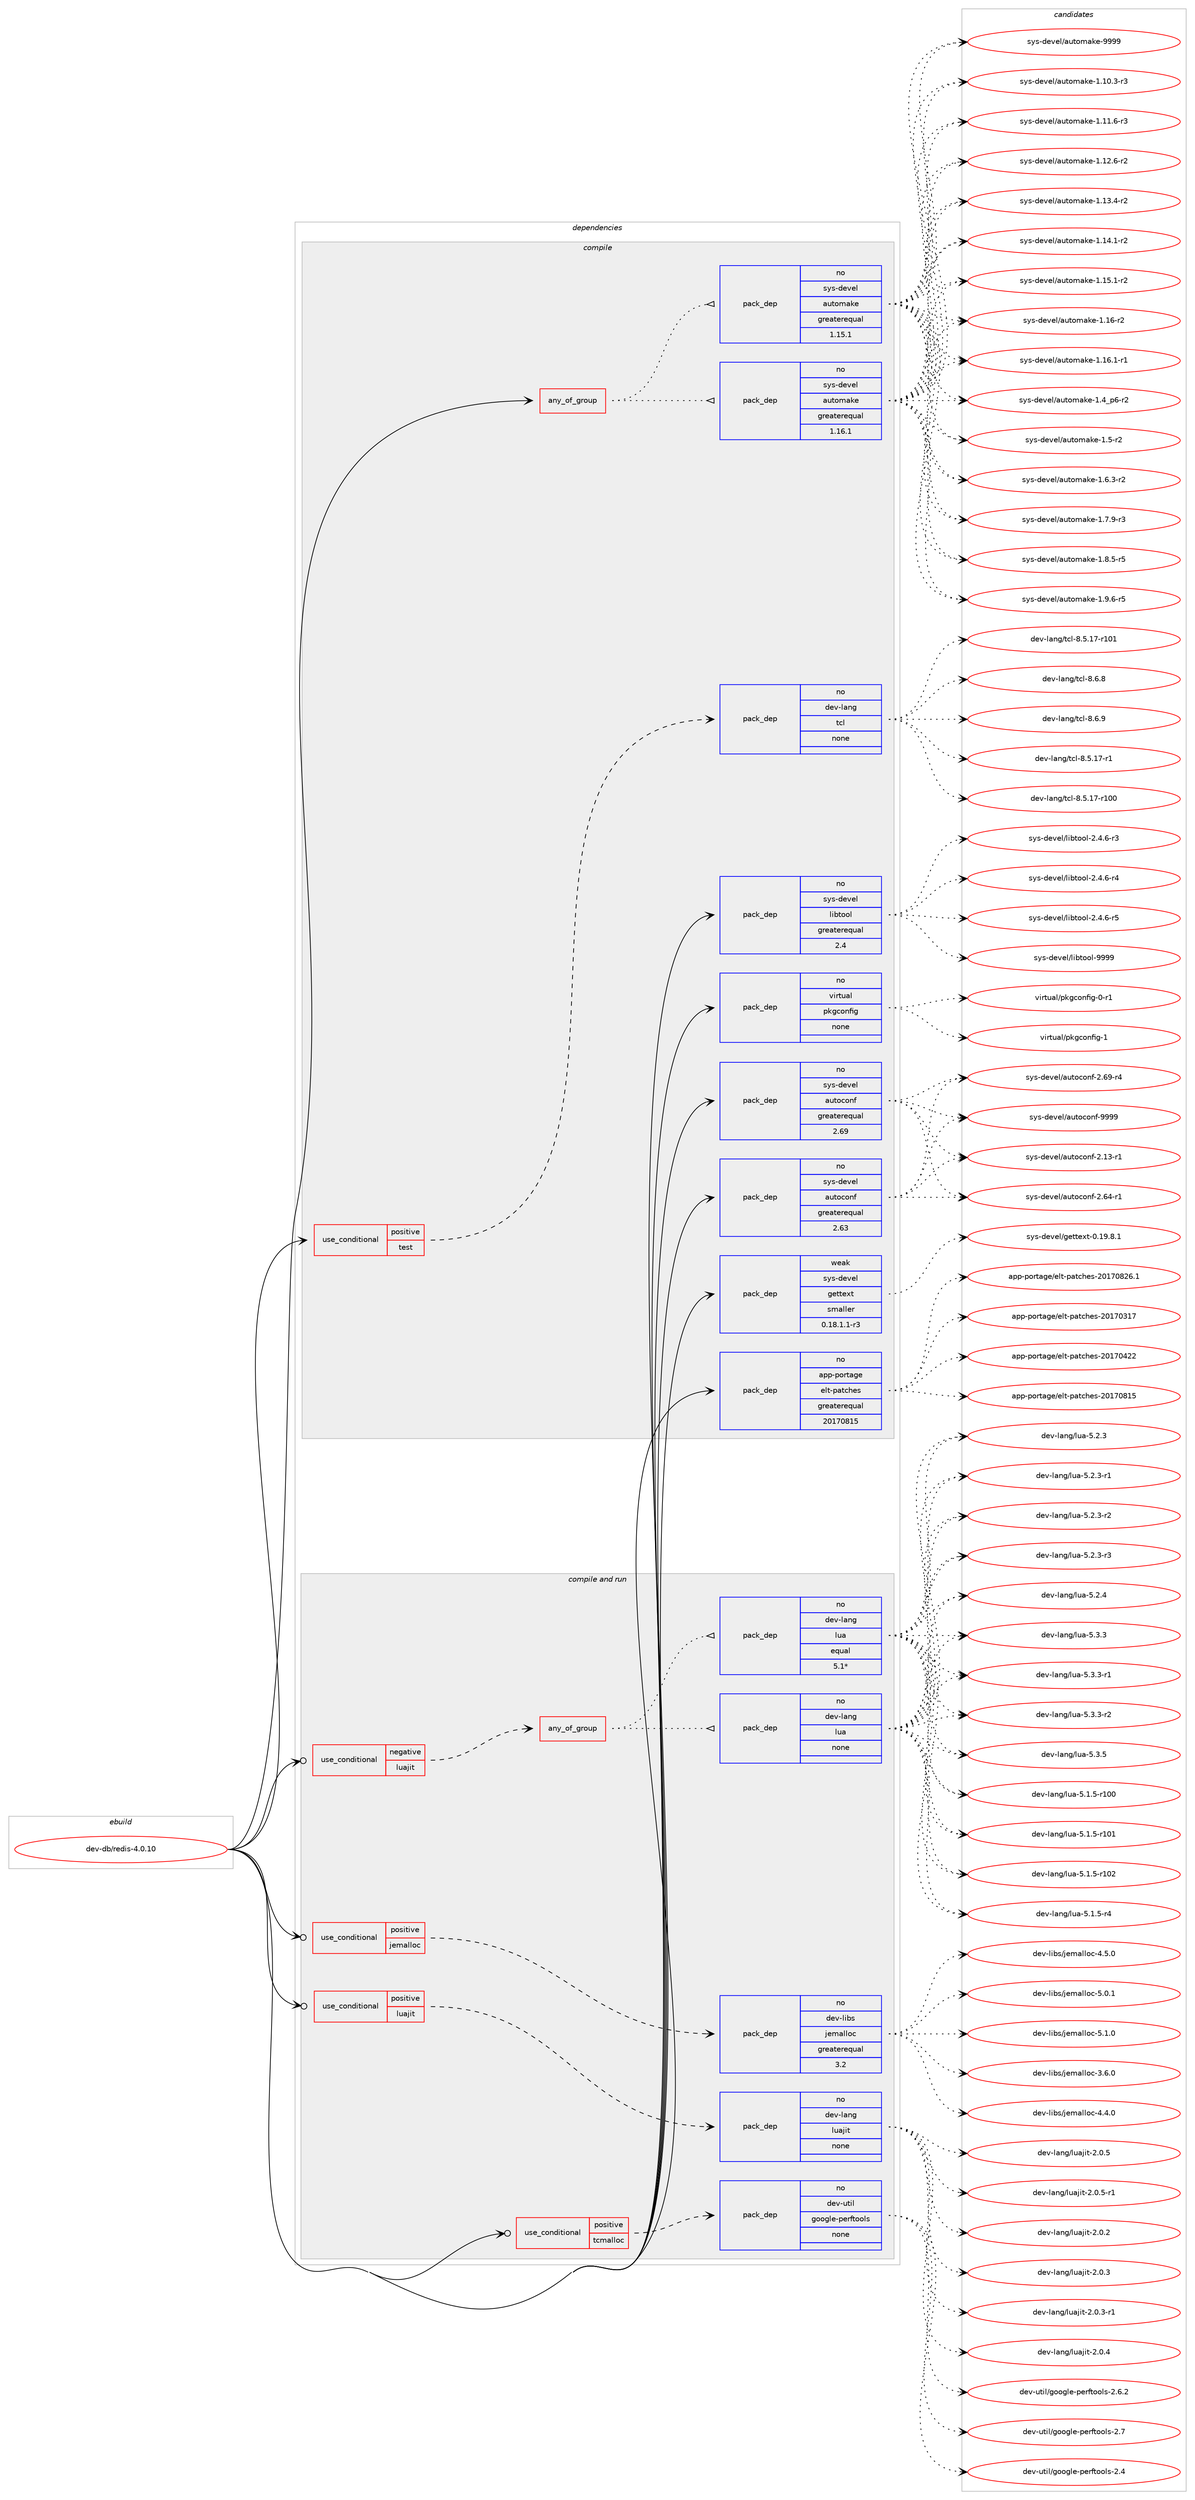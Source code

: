 digraph prolog {

# *************
# Graph options
# *************

newrank=true;
concentrate=true;
compound=true;
graph [rankdir=LR,fontname=Helvetica,fontsize=10,ranksep=1.5];#, ranksep=2.5, nodesep=0.2];
edge  [arrowhead=vee];
node  [fontname=Helvetica,fontsize=10];

# **********
# The ebuild
# **********

subgraph cluster_leftcol {
color=gray;
rank=same;
label=<<i>ebuild</i>>;
id [label="dev-db/redis-4.0.10", color=red, width=4, href="../dev-db/redis-4.0.10.svg"];
}

# ****************
# The dependencies
# ****************

subgraph cluster_midcol {
color=gray;
label=<<i>dependencies</i>>;
subgraph cluster_compile {
fillcolor="#eeeeee";
style=filled;
label=<<i>compile</i>>;
subgraph any20418 {
dependency1322651 [label=<<TABLE BORDER="0" CELLBORDER="1" CELLSPACING="0" CELLPADDING="4"><TR><TD CELLPADDING="10">any_of_group</TD></TR></TABLE>>, shape=none, color=red];subgraph pack943663 {
dependency1322652 [label=<<TABLE BORDER="0" CELLBORDER="1" CELLSPACING="0" CELLPADDING="4" WIDTH="220"><TR><TD ROWSPAN="6" CELLPADDING="30">pack_dep</TD></TR><TR><TD WIDTH="110">no</TD></TR><TR><TD>sys-devel</TD></TR><TR><TD>automake</TD></TR><TR><TD>greaterequal</TD></TR><TR><TD>1.16.1</TD></TR></TABLE>>, shape=none, color=blue];
}
dependency1322651:e -> dependency1322652:w [weight=20,style="dotted",arrowhead="oinv"];
subgraph pack943664 {
dependency1322653 [label=<<TABLE BORDER="0" CELLBORDER="1" CELLSPACING="0" CELLPADDING="4" WIDTH="220"><TR><TD ROWSPAN="6" CELLPADDING="30">pack_dep</TD></TR><TR><TD WIDTH="110">no</TD></TR><TR><TD>sys-devel</TD></TR><TR><TD>automake</TD></TR><TR><TD>greaterequal</TD></TR><TR><TD>1.15.1</TD></TR></TABLE>>, shape=none, color=blue];
}
dependency1322651:e -> dependency1322653:w [weight=20,style="dotted",arrowhead="oinv"];
}
id:e -> dependency1322651:w [weight=20,style="solid",arrowhead="vee"];
subgraph cond358018 {
dependency1322654 [label=<<TABLE BORDER="0" CELLBORDER="1" CELLSPACING="0" CELLPADDING="4"><TR><TD ROWSPAN="3" CELLPADDING="10">use_conditional</TD></TR><TR><TD>positive</TD></TR><TR><TD>test</TD></TR></TABLE>>, shape=none, color=red];
subgraph pack943665 {
dependency1322655 [label=<<TABLE BORDER="0" CELLBORDER="1" CELLSPACING="0" CELLPADDING="4" WIDTH="220"><TR><TD ROWSPAN="6" CELLPADDING="30">pack_dep</TD></TR><TR><TD WIDTH="110">no</TD></TR><TR><TD>dev-lang</TD></TR><TR><TD>tcl</TD></TR><TR><TD>none</TD></TR><TR><TD></TD></TR></TABLE>>, shape=none, color=blue];
}
dependency1322654:e -> dependency1322655:w [weight=20,style="dashed",arrowhead="vee"];
}
id:e -> dependency1322654:w [weight=20,style="solid",arrowhead="vee"];
subgraph pack943666 {
dependency1322656 [label=<<TABLE BORDER="0" CELLBORDER="1" CELLSPACING="0" CELLPADDING="4" WIDTH="220"><TR><TD ROWSPAN="6" CELLPADDING="30">pack_dep</TD></TR><TR><TD WIDTH="110">no</TD></TR><TR><TD>app-portage</TD></TR><TR><TD>elt-patches</TD></TR><TR><TD>greaterequal</TD></TR><TR><TD>20170815</TD></TR></TABLE>>, shape=none, color=blue];
}
id:e -> dependency1322656:w [weight=20,style="solid",arrowhead="vee"];
subgraph pack943667 {
dependency1322657 [label=<<TABLE BORDER="0" CELLBORDER="1" CELLSPACING="0" CELLPADDING="4" WIDTH="220"><TR><TD ROWSPAN="6" CELLPADDING="30">pack_dep</TD></TR><TR><TD WIDTH="110">no</TD></TR><TR><TD>sys-devel</TD></TR><TR><TD>autoconf</TD></TR><TR><TD>greaterequal</TD></TR><TR><TD>2.63</TD></TR></TABLE>>, shape=none, color=blue];
}
id:e -> dependency1322657:w [weight=20,style="solid",arrowhead="vee"];
subgraph pack943668 {
dependency1322658 [label=<<TABLE BORDER="0" CELLBORDER="1" CELLSPACING="0" CELLPADDING="4" WIDTH="220"><TR><TD ROWSPAN="6" CELLPADDING="30">pack_dep</TD></TR><TR><TD WIDTH="110">no</TD></TR><TR><TD>sys-devel</TD></TR><TR><TD>autoconf</TD></TR><TR><TD>greaterequal</TD></TR><TR><TD>2.69</TD></TR></TABLE>>, shape=none, color=blue];
}
id:e -> dependency1322658:w [weight=20,style="solid",arrowhead="vee"];
subgraph pack943669 {
dependency1322659 [label=<<TABLE BORDER="0" CELLBORDER="1" CELLSPACING="0" CELLPADDING="4" WIDTH="220"><TR><TD ROWSPAN="6" CELLPADDING="30">pack_dep</TD></TR><TR><TD WIDTH="110">no</TD></TR><TR><TD>sys-devel</TD></TR><TR><TD>libtool</TD></TR><TR><TD>greaterequal</TD></TR><TR><TD>2.4</TD></TR></TABLE>>, shape=none, color=blue];
}
id:e -> dependency1322659:w [weight=20,style="solid",arrowhead="vee"];
subgraph pack943670 {
dependency1322660 [label=<<TABLE BORDER="0" CELLBORDER="1" CELLSPACING="0" CELLPADDING="4" WIDTH="220"><TR><TD ROWSPAN="6" CELLPADDING="30">pack_dep</TD></TR><TR><TD WIDTH="110">no</TD></TR><TR><TD>virtual</TD></TR><TR><TD>pkgconfig</TD></TR><TR><TD>none</TD></TR><TR><TD></TD></TR></TABLE>>, shape=none, color=blue];
}
id:e -> dependency1322660:w [weight=20,style="solid",arrowhead="vee"];
subgraph pack943671 {
dependency1322661 [label=<<TABLE BORDER="0" CELLBORDER="1" CELLSPACING="0" CELLPADDING="4" WIDTH="220"><TR><TD ROWSPAN="6" CELLPADDING="30">pack_dep</TD></TR><TR><TD WIDTH="110">weak</TD></TR><TR><TD>sys-devel</TD></TR><TR><TD>gettext</TD></TR><TR><TD>smaller</TD></TR><TR><TD>0.18.1.1-r3</TD></TR></TABLE>>, shape=none, color=blue];
}
id:e -> dependency1322661:w [weight=20,style="solid",arrowhead="vee"];
}
subgraph cluster_compileandrun {
fillcolor="#eeeeee";
style=filled;
label=<<i>compile and run</i>>;
subgraph cond358019 {
dependency1322662 [label=<<TABLE BORDER="0" CELLBORDER="1" CELLSPACING="0" CELLPADDING="4"><TR><TD ROWSPAN="3" CELLPADDING="10">use_conditional</TD></TR><TR><TD>negative</TD></TR><TR><TD>luajit</TD></TR></TABLE>>, shape=none, color=red];
subgraph any20419 {
dependency1322663 [label=<<TABLE BORDER="0" CELLBORDER="1" CELLSPACING="0" CELLPADDING="4"><TR><TD CELLPADDING="10">any_of_group</TD></TR></TABLE>>, shape=none, color=red];subgraph pack943672 {
dependency1322664 [label=<<TABLE BORDER="0" CELLBORDER="1" CELLSPACING="0" CELLPADDING="4" WIDTH="220"><TR><TD ROWSPAN="6" CELLPADDING="30">pack_dep</TD></TR><TR><TD WIDTH="110">no</TD></TR><TR><TD>dev-lang</TD></TR><TR><TD>lua</TD></TR><TR><TD>none</TD></TR><TR><TD></TD></TR></TABLE>>, shape=none, color=blue];
}
dependency1322663:e -> dependency1322664:w [weight=20,style="dotted",arrowhead="oinv"];
subgraph pack943673 {
dependency1322665 [label=<<TABLE BORDER="0" CELLBORDER="1" CELLSPACING="0" CELLPADDING="4" WIDTH="220"><TR><TD ROWSPAN="6" CELLPADDING="30">pack_dep</TD></TR><TR><TD WIDTH="110">no</TD></TR><TR><TD>dev-lang</TD></TR><TR><TD>lua</TD></TR><TR><TD>equal</TD></TR><TR><TD>5.1*</TD></TR></TABLE>>, shape=none, color=blue];
}
dependency1322663:e -> dependency1322665:w [weight=20,style="dotted",arrowhead="oinv"];
}
dependency1322662:e -> dependency1322663:w [weight=20,style="dashed",arrowhead="vee"];
}
id:e -> dependency1322662:w [weight=20,style="solid",arrowhead="odotvee"];
subgraph cond358020 {
dependency1322666 [label=<<TABLE BORDER="0" CELLBORDER="1" CELLSPACING="0" CELLPADDING="4"><TR><TD ROWSPAN="3" CELLPADDING="10">use_conditional</TD></TR><TR><TD>positive</TD></TR><TR><TD>jemalloc</TD></TR></TABLE>>, shape=none, color=red];
subgraph pack943674 {
dependency1322667 [label=<<TABLE BORDER="0" CELLBORDER="1" CELLSPACING="0" CELLPADDING="4" WIDTH="220"><TR><TD ROWSPAN="6" CELLPADDING="30">pack_dep</TD></TR><TR><TD WIDTH="110">no</TD></TR><TR><TD>dev-libs</TD></TR><TR><TD>jemalloc</TD></TR><TR><TD>greaterequal</TD></TR><TR><TD>3.2</TD></TR></TABLE>>, shape=none, color=blue];
}
dependency1322666:e -> dependency1322667:w [weight=20,style="dashed",arrowhead="vee"];
}
id:e -> dependency1322666:w [weight=20,style="solid",arrowhead="odotvee"];
subgraph cond358021 {
dependency1322668 [label=<<TABLE BORDER="0" CELLBORDER="1" CELLSPACING="0" CELLPADDING="4"><TR><TD ROWSPAN="3" CELLPADDING="10">use_conditional</TD></TR><TR><TD>positive</TD></TR><TR><TD>luajit</TD></TR></TABLE>>, shape=none, color=red];
subgraph pack943675 {
dependency1322669 [label=<<TABLE BORDER="0" CELLBORDER="1" CELLSPACING="0" CELLPADDING="4" WIDTH="220"><TR><TD ROWSPAN="6" CELLPADDING="30">pack_dep</TD></TR><TR><TD WIDTH="110">no</TD></TR><TR><TD>dev-lang</TD></TR><TR><TD>luajit</TD></TR><TR><TD>none</TD></TR><TR><TD></TD></TR></TABLE>>, shape=none, color=blue];
}
dependency1322668:e -> dependency1322669:w [weight=20,style="dashed",arrowhead="vee"];
}
id:e -> dependency1322668:w [weight=20,style="solid",arrowhead="odotvee"];
subgraph cond358022 {
dependency1322670 [label=<<TABLE BORDER="0" CELLBORDER="1" CELLSPACING="0" CELLPADDING="4"><TR><TD ROWSPAN="3" CELLPADDING="10">use_conditional</TD></TR><TR><TD>positive</TD></TR><TR><TD>tcmalloc</TD></TR></TABLE>>, shape=none, color=red];
subgraph pack943676 {
dependency1322671 [label=<<TABLE BORDER="0" CELLBORDER="1" CELLSPACING="0" CELLPADDING="4" WIDTH="220"><TR><TD ROWSPAN="6" CELLPADDING="30">pack_dep</TD></TR><TR><TD WIDTH="110">no</TD></TR><TR><TD>dev-util</TD></TR><TR><TD>google-perftools</TD></TR><TR><TD>none</TD></TR><TR><TD></TD></TR></TABLE>>, shape=none, color=blue];
}
dependency1322670:e -> dependency1322671:w [weight=20,style="dashed",arrowhead="vee"];
}
id:e -> dependency1322670:w [weight=20,style="solid",arrowhead="odotvee"];
}
subgraph cluster_run {
fillcolor="#eeeeee";
style=filled;
label=<<i>run</i>>;
}
}

# **************
# The candidates
# **************

subgraph cluster_choices {
rank=same;
color=gray;
label=<<i>candidates</i>>;

subgraph choice943663 {
color=black;
nodesep=1;
choice11512111545100101118101108479711711611110997107101454946494846514511451 [label="sys-devel/automake-1.10.3-r3", color=red, width=4,href="../sys-devel/automake-1.10.3-r3.svg"];
choice11512111545100101118101108479711711611110997107101454946494946544511451 [label="sys-devel/automake-1.11.6-r3", color=red, width=4,href="../sys-devel/automake-1.11.6-r3.svg"];
choice11512111545100101118101108479711711611110997107101454946495046544511450 [label="sys-devel/automake-1.12.6-r2", color=red, width=4,href="../sys-devel/automake-1.12.6-r2.svg"];
choice11512111545100101118101108479711711611110997107101454946495146524511450 [label="sys-devel/automake-1.13.4-r2", color=red, width=4,href="../sys-devel/automake-1.13.4-r2.svg"];
choice11512111545100101118101108479711711611110997107101454946495246494511450 [label="sys-devel/automake-1.14.1-r2", color=red, width=4,href="../sys-devel/automake-1.14.1-r2.svg"];
choice11512111545100101118101108479711711611110997107101454946495346494511450 [label="sys-devel/automake-1.15.1-r2", color=red, width=4,href="../sys-devel/automake-1.15.1-r2.svg"];
choice1151211154510010111810110847971171161111099710710145494649544511450 [label="sys-devel/automake-1.16-r2", color=red, width=4,href="../sys-devel/automake-1.16-r2.svg"];
choice11512111545100101118101108479711711611110997107101454946495446494511449 [label="sys-devel/automake-1.16.1-r1", color=red, width=4,href="../sys-devel/automake-1.16.1-r1.svg"];
choice115121115451001011181011084797117116111109971071014549465295112544511450 [label="sys-devel/automake-1.4_p6-r2", color=red, width=4,href="../sys-devel/automake-1.4_p6-r2.svg"];
choice11512111545100101118101108479711711611110997107101454946534511450 [label="sys-devel/automake-1.5-r2", color=red, width=4,href="../sys-devel/automake-1.5-r2.svg"];
choice115121115451001011181011084797117116111109971071014549465446514511450 [label="sys-devel/automake-1.6.3-r2", color=red, width=4,href="../sys-devel/automake-1.6.3-r2.svg"];
choice115121115451001011181011084797117116111109971071014549465546574511451 [label="sys-devel/automake-1.7.9-r3", color=red, width=4,href="../sys-devel/automake-1.7.9-r3.svg"];
choice115121115451001011181011084797117116111109971071014549465646534511453 [label="sys-devel/automake-1.8.5-r5", color=red, width=4,href="../sys-devel/automake-1.8.5-r5.svg"];
choice115121115451001011181011084797117116111109971071014549465746544511453 [label="sys-devel/automake-1.9.6-r5", color=red, width=4,href="../sys-devel/automake-1.9.6-r5.svg"];
choice115121115451001011181011084797117116111109971071014557575757 [label="sys-devel/automake-9999", color=red, width=4,href="../sys-devel/automake-9999.svg"];
dependency1322652:e -> choice11512111545100101118101108479711711611110997107101454946494846514511451:w [style=dotted,weight="100"];
dependency1322652:e -> choice11512111545100101118101108479711711611110997107101454946494946544511451:w [style=dotted,weight="100"];
dependency1322652:e -> choice11512111545100101118101108479711711611110997107101454946495046544511450:w [style=dotted,weight="100"];
dependency1322652:e -> choice11512111545100101118101108479711711611110997107101454946495146524511450:w [style=dotted,weight="100"];
dependency1322652:e -> choice11512111545100101118101108479711711611110997107101454946495246494511450:w [style=dotted,weight="100"];
dependency1322652:e -> choice11512111545100101118101108479711711611110997107101454946495346494511450:w [style=dotted,weight="100"];
dependency1322652:e -> choice1151211154510010111810110847971171161111099710710145494649544511450:w [style=dotted,weight="100"];
dependency1322652:e -> choice11512111545100101118101108479711711611110997107101454946495446494511449:w [style=dotted,weight="100"];
dependency1322652:e -> choice115121115451001011181011084797117116111109971071014549465295112544511450:w [style=dotted,weight="100"];
dependency1322652:e -> choice11512111545100101118101108479711711611110997107101454946534511450:w [style=dotted,weight="100"];
dependency1322652:e -> choice115121115451001011181011084797117116111109971071014549465446514511450:w [style=dotted,weight="100"];
dependency1322652:e -> choice115121115451001011181011084797117116111109971071014549465546574511451:w [style=dotted,weight="100"];
dependency1322652:e -> choice115121115451001011181011084797117116111109971071014549465646534511453:w [style=dotted,weight="100"];
dependency1322652:e -> choice115121115451001011181011084797117116111109971071014549465746544511453:w [style=dotted,weight="100"];
dependency1322652:e -> choice115121115451001011181011084797117116111109971071014557575757:w [style=dotted,weight="100"];
}
subgraph choice943664 {
color=black;
nodesep=1;
choice11512111545100101118101108479711711611110997107101454946494846514511451 [label="sys-devel/automake-1.10.3-r3", color=red, width=4,href="../sys-devel/automake-1.10.3-r3.svg"];
choice11512111545100101118101108479711711611110997107101454946494946544511451 [label="sys-devel/automake-1.11.6-r3", color=red, width=4,href="../sys-devel/automake-1.11.6-r3.svg"];
choice11512111545100101118101108479711711611110997107101454946495046544511450 [label="sys-devel/automake-1.12.6-r2", color=red, width=4,href="../sys-devel/automake-1.12.6-r2.svg"];
choice11512111545100101118101108479711711611110997107101454946495146524511450 [label="sys-devel/automake-1.13.4-r2", color=red, width=4,href="../sys-devel/automake-1.13.4-r2.svg"];
choice11512111545100101118101108479711711611110997107101454946495246494511450 [label="sys-devel/automake-1.14.1-r2", color=red, width=4,href="../sys-devel/automake-1.14.1-r2.svg"];
choice11512111545100101118101108479711711611110997107101454946495346494511450 [label="sys-devel/automake-1.15.1-r2", color=red, width=4,href="../sys-devel/automake-1.15.1-r2.svg"];
choice1151211154510010111810110847971171161111099710710145494649544511450 [label="sys-devel/automake-1.16-r2", color=red, width=4,href="../sys-devel/automake-1.16-r2.svg"];
choice11512111545100101118101108479711711611110997107101454946495446494511449 [label="sys-devel/automake-1.16.1-r1", color=red, width=4,href="../sys-devel/automake-1.16.1-r1.svg"];
choice115121115451001011181011084797117116111109971071014549465295112544511450 [label="sys-devel/automake-1.4_p6-r2", color=red, width=4,href="../sys-devel/automake-1.4_p6-r2.svg"];
choice11512111545100101118101108479711711611110997107101454946534511450 [label="sys-devel/automake-1.5-r2", color=red, width=4,href="../sys-devel/automake-1.5-r2.svg"];
choice115121115451001011181011084797117116111109971071014549465446514511450 [label="sys-devel/automake-1.6.3-r2", color=red, width=4,href="../sys-devel/automake-1.6.3-r2.svg"];
choice115121115451001011181011084797117116111109971071014549465546574511451 [label="sys-devel/automake-1.7.9-r3", color=red, width=4,href="../sys-devel/automake-1.7.9-r3.svg"];
choice115121115451001011181011084797117116111109971071014549465646534511453 [label="sys-devel/automake-1.8.5-r5", color=red, width=4,href="../sys-devel/automake-1.8.5-r5.svg"];
choice115121115451001011181011084797117116111109971071014549465746544511453 [label="sys-devel/automake-1.9.6-r5", color=red, width=4,href="../sys-devel/automake-1.9.6-r5.svg"];
choice115121115451001011181011084797117116111109971071014557575757 [label="sys-devel/automake-9999", color=red, width=4,href="../sys-devel/automake-9999.svg"];
dependency1322653:e -> choice11512111545100101118101108479711711611110997107101454946494846514511451:w [style=dotted,weight="100"];
dependency1322653:e -> choice11512111545100101118101108479711711611110997107101454946494946544511451:w [style=dotted,weight="100"];
dependency1322653:e -> choice11512111545100101118101108479711711611110997107101454946495046544511450:w [style=dotted,weight="100"];
dependency1322653:e -> choice11512111545100101118101108479711711611110997107101454946495146524511450:w [style=dotted,weight="100"];
dependency1322653:e -> choice11512111545100101118101108479711711611110997107101454946495246494511450:w [style=dotted,weight="100"];
dependency1322653:e -> choice11512111545100101118101108479711711611110997107101454946495346494511450:w [style=dotted,weight="100"];
dependency1322653:e -> choice1151211154510010111810110847971171161111099710710145494649544511450:w [style=dotted,weight="100"];
dependency1322653:e -> choice11512111545100101118101108479711711611110997107101454946495446494511449:w [style=dotted,weight="100"];
dependency1322653:e -> choice115121115451001011181011084797117116111109971071014549465295112544511450:w [style=dotted,weight="100"];
dependency1322653:e -> choice11512111545100101118101108479711711611110997107101454946534511450:w [style=dotted,weight="100"];
dependency1322653:e -> choice115121115451001011181011084797117116111109971071014549465446514511450:w [style=dotted,weight="100"];
dependency1322653:e -> choice115121115451001011181011084797117116111109971071014549465546574511451:w [style=dotted,weight="100"];
dependency1322653:e -> choice115121115451001011181011084797117116111109971071014549465646534511453:w [style=dotted,weight="100"];
dependency1322653:e -> choice115121115451001011181011084797117116111109971071014549465746544511453:w [style=dotted,weight="100"];
dependency1322653:e -> choice115121115451001011181011084797117116111109971071014557575757:w [style=dotted,weight="100"];
}
subgraph choice943665 {
color=black;
nodesep=1;
choice10010111845108971101034711699108455646534649554511449 [label="dev-lang/tcl-8.5.17-r1", color=red, width=4,href="../dev-lang/tcl-8.5.17-r1.svg"];
choice100101118451089711010347116991084556465346495545114494848 [label="dev-lang/tcl-8.5.17-r100", color=red, width=4,href="../dev-lang/tcl-8.5.17-r100.svg"];
choice100101118451089711010347116991084556465346495545114494849 [label="dev-lang/tcl-8.5.17-r101", color=red, width=4,href="../dev-lang/tcl-8.5.17-r101.svg"];
choice10010111845108971101034711699108455646544656 [label="dev-lang/tcl-8.6.8", color=red, width=4,href="../dev-lang/tcl-8.6.8.svg"];
choice10010111845108971101034711699108455646544657 [label="dev-lang/tcl-8.6.9", color=red, width=4,href="../dev-lang/tcl-8.6.9.svg"];
dependency1322655:e -> choice10010111845108971101034711699108455646534649554511449:w [style=dotted,weight="100"];
dependency1322655:e -> choice100101118451089711010347116991084556465346495545114494848:w [style=dotted,weight="100"];
dependency1322655:e -> choice100101118451089711010347116991084556465346495545114494849:w [style=dotted,weight="100"];
dependency1322655:e -> choice10010111845108971101034711699108455646544656:w [style=dotted,weight="100"];
dependency1322655:e -> choice10010111845108971101034711699108455646544657:w [style=dotted,weight="100"];
}
subgraph choice943666 {
color=black;
nodesep=1;
choice97112112451121111141169710310147101108116451129711699104101115455048495548514955 [label="app-portage/elt-patches-20170317", color=red, width=4,href="../app-portage/elt-patches-20170317.svg"];
choice97112112451121111141169710310147101108116451129711699104101115455048495548525050 [label="app-portage/elt-patches-20170422", color=red, width=4,href="../app-portage/elt-patches-20170422.svg"];
choice97112112451121111141169710310147101108116451129711699104101115455048495548564953 [label="app-portage/elt-patches-20170815", color=red, width=4,href="../app-portage/elt-patches-20170815.svg"];
choice971121124511211111411697103101471011081164511297116991041011154550484955485650544649 [label="app-portage/elt-patches-20170826.1", color=red, width=4,href="../app-portage/elt-patches-20170826.1.svg"];
dependency1322656:e -> choice97112112451121111141169710310147101108116451129711699104101115455048495548514955:w [style=dotted,weight="100"];
dependency1322656:e -> choice97112112451121111141169710310147101108116451129711699104101115455048495548525050:w [style=dotted,weight="100"];
dependency1322656:e -> choice97112112451121111141169710310147101108116451129711699104101115455048495548564953:w [style=dotted,weight="100"];
dependency1322656:e -> choice971121124511211111411697103101471011081164511297116991041011154550484955485650544649:w [style=dotted,weight="100"];
}
subgraph choice943667 {
color=black;
nodesep=1;
choice1151211154510010111810110847971171161119911111010245504649514511449 [label="sys-devel/autoconf-2.13-r1", color=red, width=4,href="../sys-devel/autoconf-2.13-r1.svg"];
choice1151211154510010111810110847971171161119911111010245504654524511449 [label="sys-devel/autoconf-2.64-r1", color=red, width=4,href="../sys-devel/autoconf-2.64-r1.svg"];
choice1151211154510010111810110847971171161119911111010245504654574511452 [label="sys-devel/autoconf-2.69-r4", color=red, width=4,href="../sys-devel/autoconf-2.69-r4.svg"];
choice115121115451001011181011084797117116111991111101024557575757 [label="sys-devel/autoconf-9999", color=red, width=4,href="../sys-devel/autoconf-9999.svg"];
dependency1322657:e -> choice1151211154510010111810110847971171161119911111010245504649514511449:w [style=dotted,weight="100"];
dependency1322657:e -> choice1151211154510010111810110847971171161119911111010245504654524511449:w [style=dotted,weight="100"];
dependency1322657:e -> choice1151211154510010111810110847971171161119911111010245504654574511452:w [style=dotted,weight="100"];
dependency1322657:e -> choice115121115451001011181011084797117116111991111101024557575757:w [style=dotted,weight="100"];
}
subgraph choice943668 {
color=black;
nodesep=1;
choice1151211154510010111810110847971171161119911111010245504649514511449 [label="sys-devel/autoconf-2.13-r1", color=red, width=4,href="../sys-devel/autoconf-2.13-r1.svg"];
choice1151211154510010111810110847971171161119911111010245504654524511449 [label="sys-devel/autoconf-2.64-r1", color=red, width=4,href="../sys-devel/autoconf-2.64-r1.svg"];
choice1151211154510010111810110847971171161119911111010245504654574511452 [label="sys-devel/autoconf-2.69-r4", color=red, width=4,href="../sys-devel/autoconf-2.69-r4.svg"];
choice115121115451001011181011084797117116111991111101024557575757 [label="sys-devel/autoconf-9999", color=red, width=4,href="../sys-devel/autoconf-9999.svg"];
dependency1322658:e -> choice1151211154510010111810110847971171161119911111010245504649514511449:w [style=dotted,weight="100"];
dependency1322658:e -> choice1151211154510010111810110847971171161119911111010245504654524511449:w [style=dotted,weight="100"];
dependency1322658:e -> choice1151211154510010111810110847971171161119911111010245504654574511452:w [style=dotted,weight="100"];
dependency1322658:e -> choice115121115451001011181011084797117116111991111101024557575757:w [style=dotted,weight="100"];
}
subgraph choice943669 {
color=black;
nodesep=1;
choice1151211154510010111810110847108105981161111111084550465246544511451 [label="sys-devel/libtool-2.4.6-r3", color=red, width=4,href="../sys-devel/libtool-2.4.6-r3.svg"];
choice1151211154510010111810110847108105981161111111084550465246544511452 [label="sys-devel/libtool-2.4.6-r4", color=red, width=4,href="../sys-devel/libtool-2.4.6-r4.svg"];
choice1151211154510010111810110847108105981161111111084550465246544511453 [label="sys-devel/libtool-2.4.6-r5", color=red, width=4,href="../sys-devel/libtool-2.4.6-r5.svg"];
choice1151211154510010111810110847108105981161111111084557575757 [label="sys-devel/libtool-9999", color=red, width=4,href="../sys-devel/libtool-9999.svg"];
dependency1322659:e -> choice1151211154510010111810110847108105981161111111084550465246544511451:w [style=dotted,weight="100"];
dependency1322659:e -> choice1151211154510010111810110847108105981161111111084550465246544511452:w [style=dotted,weight="100"];
dependency1322659:e -> choice1151211154510010111810110847108105981161111111084550465246544511453:w [style=dotted,weight="100"];
dependency1322659:e -> choice1151211154510010111810110847108105981161111111084557575757:w [style=dotted,weight="100"];
}
subgraph choice943670 {
color=black;
nodesep=1;
choice11810511411611797108471121071039911111010210510345484511449 [label="virtual/pkgconfig-0-r1", color=red, width=4,href="../virtual/pkgconfig-0-r1.svg"];
choice1181051141161179710847112107103991111101021051034549 [label="virtual/pkgconfig-1", color=red, width=4,href="../virtual/pkgconfig-1.svg"];
dependency1322660:e -> choice11810511411611797108471121071039911111010210510345484511449:w [style=dotted,weight="100"];
dependency1322660:e -> choice1181051141161179710847112107103991111101021051034549:w [style=dotted,weight="100"];
}
subgraph choice943671 {
color=black;
nodesep=1;
choice1151211154510010111810110847103101116116101120116454846495746564649 [label="sys-devel/gettext-0.19.8.1", color=red, width=4,href="../sys-devel/gettext-0.19.8.1.svg"];
dependency1322661:e -> choice1151211154510010111810110847103101116116101120116454846495746564649:w [style=dotted,weight="100"];
}
subgraph choice943672 {
color=black;
nodesep=1;
choice1001011184510897110103471081179745534649465345114494848 [label="dev-lang/lua-5.1.5-r100", color=red, width=4,href="../dev-lang/lua-5.1.5-r100.svg"];
choice1001011184510897110103471081179745534649465345114494849 [label="dev-lang/lua-5.1.5-r101", color=red, width=4,href="../dev-lang/lua-5.1.5-r101.svg"];
choice1001011184510897110103471081179745534649465345114494850 [label="dev-lang/lua-5.1.5-r102", color=red, width=4,href="../dev-lang/lua-5.1.5-r102.svg"];
choice100101118451089711010347108117974553464946534511452 [label="dev-lang/lua-5.1.5-r4", color=red, width=4,href="../dev-lang/lua-5.1.5-r4.svg"];
choice10010111845108971101034710811797455346504651 [label="dev-lang/lua-5.2.3", color=red, width=4,href="../dev-lang/lua-5.2.3.svg"];
choice100101118451089711010347108117974553465046514511449 [label="dev-lang/lua-5.2.3-r1", color=red, width=4,href="../dev-lang/lua-5.2.3-r1.svg"];
choice100101118451089711010347108117974553465046514511450 [label="dev-lang/lua-5.2.3-r2", color=red, width=4,href="../dev-lang/lua-5.2.3-r2.svg"];
choice100101118451089711010347108117974553465046514511451 [label="dev-lang/lua-5.2.3-r3", color=red, width=4,href="../dev-lang/lua-5.2.3-r3.svg"];
choice10010111845108971101034710811797455346504652 [label="dev-lang/lua-5.2.4", color=red, width=4,href="../dev-lang/lua-5.2.4.svg"];
choice10010111845108971101034710811797455346514651 [label="dev-lang/lua-5.3.3", color=red, width=4,href="../dev-lang/lua-5.3.3.svg"];
choice100101118451089711010347108117974553465146514511449 [label="dev-lang/lua-5.3.3-r1", color=red, width=4,href="../dev-lang/lua-5.3.3-r1.svg"];
choice100101118451089711010347108117974553465146514511450 [label="dev-lang/lua-5.3.3-r2", color=red, width=4,href="../dev-lang/lua-5.3.3-r2.svg"];
choice10010111845108971101034710811797455346514653 [label="dev-lang/lua-5.3.5", color=red, width=4,href="../dev-lang/lua-5.3.5.svg"];
dependency1322664:e -> choice1001011184510897110103471081179745534649465345114494848:w [style=dotted,weight="100"];
dependency1322664:e -> choice1001011184510897110103471081179745534649465345114494849:w [style=dotted,weight="100"];
dependency1322664:e -> choice1001011184510897110103471081179745534649465345114494850:w [style=dotted,weight="100"];
dependency1322664:e -> choice100101118451089711010347108117974553464946534511452:w [style=dotted,weight="100"];
dependency1322664:e -> choice10010111845108971101034710811797455346504651:w [style=dotted,weight="100"];
dependency1322664:e -> choice100101118451089711010347108117974553465046514511449:w [style=dotted,weight="100"];
dependency1322664:e -> choice100101118451089711010347108117974553465046514511450:w [style=dotted,weight="100"];
dependency1322664:e -> choice100101118451089711010347108117974553465046514511451:w [style=dotted,weight="100"];
dependency1322664:e -> choice10010111845108971101034710811797455346504652:w [style=dotted,weight="100"];
dependency1322664:e -> choice10010111845108971101034710811797455346514651:w [style=dotted,weight="100"];
dependency1322664:e -> choice100101118451089711010347108117974553465146514511449:w [style=dotted,weight="100"];
dependency1322664:e -> choice100101118451089711010347108117974553465146514511450:w [style=dotted,weight="100"];
dependency1322664:e -> choice10010111845108971101034710811797455346514653:w [style=dotted,weight="100"];
}
subgraph choice943673 {
color=black;
nodesep=1;
choice1001011184510897110103471081179745534649465345114494848 [label="dev-lang/lua-5.1.5-r100", color=red, width=4,href="../dev-lang/lua-5.1.5-r100.svg"];
choice1001011184510897110103471081179745534649465345114494849 [label="dev-lang/lua-5.1.5-r101", color=red, width=4,href="../dev-lang/lua-5.1.5-r101.svg"];
choice1001011184510897110103471081179745534649465345114494850 [label="dev-lang/lua-5.1.5-r102", color=red, width=4,href="../dev-lang/lua-5.1.5-r102.svg"];
choice100101118451089711010347108117974553464946534511452 [label="dev-lang/lua-5.1.5-r4", color=red, width=4,href="../dev-lang/lua-5.1.5-r4.svg"];
choice10010111845108971101034710811797455346504651 [label="dev-lang/lua-5.2.3", color=red, width=4,href="../dev-lang/lua-5.2.3.svg"];
choice100101118451089711010347108117974553465046514511449 [label="dev-lang/lua-5.2.3-r1", color=red, width=4,href="../dev-lang/lua-5.2.3-r1.svg"];
choice100101118451089711010347108117974553465046514511450 [label="dev-lang/lua-5.2.3-r2", color=red, width=4,href="../dev-lang/lua-5.2.3-r2.svg"];
choice100101118451089711010347108117974553465046514511451 [label="dev-lang/lua-5.2.3-r3", color=red, width=4,href="../dev-lang/lua-5.2.3-r3.svg"];
choice10010111845108971101034710811797455346504652 [label="dev-lang/lua-5.2.4", color=red, width=4,href="../dev-lang/lua-5.2.4.svg"];
choice10010111845108971101034710811797455346514651 [label="dev-lang/lua-5.3.3", color=red, width=4,href="../dev-lang/lua-5.3.3.svg"];
choice100101118451089711010347108117974553465146514511449 [label="dev-lang/lua-5.3.3-r1", color=red, width=4,href="../dev-lang/lua-5.3.3-r1.svg"];
choice100101118451089711010347108117974553465146514511450 [label="dev-lang/lua-5.3.3-r2", color=red, width=4,href="../dev-lang/lua-5.3.3-r2.svg"];
choice10010111845108971101034710811797455346514653 [label="dev-lang/lua-5.3.5", color=red, width=4,href="../dev-lang/lua-5.3.5.svg"];
dependency1322665:e -> choice1001011184510897110103471081179745534649465345114494848:w [style=dotted,weight="100"];
dependency1322665:e -> choice1001011184510897110103471081179745534649465345114494849:w [style=dotted,weight="100"];
dependency1322665:e -> choice1001011184510897110103471081179745534649465345114494850:w [style=dotted,weight="100"];
dependency1322665:e -> choice100101118451089711010347108117974553464946534511452:w [style=dotted,weight="100"];
dependency1322665:e -> choice10010111845108971101034710811797455346504651:w [style=dotted,weight="100"];
dependency1322665:e -> choice100101118451089711010347108117974553465046514511449:w [style=dotted,weight="100"];
dependency1322665:e -> choice100101118451089711010347108117974553465046514511450:w [style=dotted,weight="100"];
dependency1322665:e -> choice100101118451089711010347108117974553465046514511451:w [style=dotted,weight="100"];
dependency1322665:e -> choice10010111845108971101034710811797455346504652:w [style=dotted,weight="100"];
dependency1322665:e -> choice10010111845108971101034710811797455346514651:w [style=dotted,weight="100"];
dependency1322665:e -> choice100101118451089711010347108117974553465146514511449:w [style=dotted,weight="100"];
dependency1322665:e -> choice100101118451089711010347108117974553465146514511450:w [style=dotted,weight="100"];
dependency1322665:e -> choice10010111845108971101034710811797455346514653:w [style=dotted,weight="100"];
}
subgraph choice943674 {
color=black;
nodesep=1;
choice1001011184510810598115471061011099710810811199455146544648 [label="dev-libs/jemalloc-3.6.0", color=red, width=4,href="../dev-libs/jemalloc-3.6.0.svg"];
choice1001011184510810598115471061011099710810811199455246524648 [label="dev-libs/jemalloc-4.4.0", color=red, width=4,href="../dev-libs/jemalloc-4.4.0.svg"];
choice1001011184510810598115471061011099710810811199455246534648 [label="dev-libs/jemalloc-4.5.0", color=red, width=4,href="../dev-libs/jemalloc-4.5.0.svg"];
choice1001011184510810598115471061011099710810811199455346484649 [label="dev-libs/jemalloc-5.0.1", color=red, width=4,href="../dev-libs/jemalloc-5.0.1.svg"];
choice1001011184510810598115471061011099710810811199455346494648 [label="dev-libs/jemalloc-5.1.0", color=red, width=4,href="../dev-libs/jemalloc-5.1.0.svg"];
dependency1322667:e -> choice1001011184510810598115471061011099710810811199455146544648:w [style=dotted,weight="100"];
dependency1322667:e -> choice1001011184510810598115471061011099710810811199455246524648:w [style=dotted,weight="100"];
dependency1322667:e -> choice1001011184510810598115471061011099710810811199455246534648:w [style=dotted,weight="100"];
dependency1322667:e -> choice1001011184510810598115471061011099710810811199455346484649:w [style=dotted,weight="100"];
dependency1322667:e -> choice1001011184510810598115471061011099710810811199455346494648:w [style=dotted,weight="100"];
}
subgraph choice943675 {
color=black;
nodesep=1;
choice10010111845108971101034710811797106105116455046484650 [label="dev-lang/luajit-2.0.2", color=red, width=4,href="../dev-lang/luajit-2.0.2.svg"];
choice10010111845108971101034710811797106105116455046484651 [label="dev-lang/luajit-2.0.3", color=red, width=4,href="../dev-lang/luajit-2.0.3.svg"];
choice100101118451089711010347108117971061051164550464846514511449 [label="dev-lang/luajit-2.0.3-r1", color=red, width=4,href="../dev-lang/luajit-2.0.3-r1.svg"];
choice10010111845108971101034710811797106105116455046484652 [label="dev-lang/luajit-2.0.4", color=red, width=4,href="../dev-lang/luajit-2.0.4.svg"];
choice10010111845108971101034710811797106105116455046484653 [label="dev-lang/luajit-2.0.5", color=red, width=4,href="../dev-lang/luajit-2.0.5.svg"];
choice100101118451089711010347108117971061051164550464846534511449 [label="dev-lang/luajit-2.0.5-r1", color=red, width=4,href="../dev-lang/luajit-2.0.5-r1.svg"];
dependency1322669:e -> choice10010111845108971101034710811797106105116455046484650:w [style=dotted,weight="100"];
dependency1322669:e -> choice10010111845108971101034710811797106105116455046484651:w [style=dotted,weight="100"];
dependency1322669:e -> choice100101118451089711010347108117971061051164550464846514511449:w [style=dotted,weight="100"];
dependency1322669:e -> choice10010111845108971101034710811797106105116455046484652:w [style=dotted,weight="100"];
dependency1322669:e -> choice10010111845108971101034710811797106105116455046484653:w [style=dotted,weight="100"];
dependency1322669:e -> choice100101118451089711010347108117971061051164550464846534511449:w [style=dotted,weight="100"];
}
subgraph choice943676 {
color=black;
nodesep=1;
choice10010111845117116105108471031111111031081014511210111410211611111110811545504652 [label="dev-util/google-perftools-2.4", color=red, width=4,href="../dev-util/google-perftools-2.4.svg"];
choice100101118451171161051084710311111110310810145112101114102116111111108115455046544650 [label="dev-util/google-perftools-2.6.2", color=red, width=4,href="../dev-util/google-perftools-2.6.2.svg"];
choice10010111845117116105108471031111111031081014511210111410211611111110811545504655 [label="dev-util/google-perftools-2.7", color=red, width=4,href="../dev-util/google-perftools-2.7.svg"];
dependency1322671:e -> choice10010111845117116105108471031111111031081014511210111410211611111110811545504652:w [style=dotted,weight="100"];
dependency1322671:e -> choice100101118451171161051084710311111110310810145112101114102116111111108115455046544650:w [style=dotted,weight="100"];
dependency1322671:e -> choice10010111845117116105108471031111111031081014511210111410211611111110811545504655:w [style=dotted,weight="100"];
}
}

}
